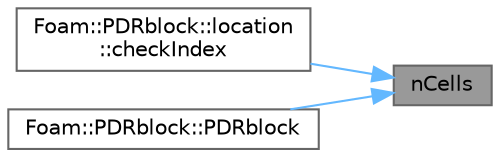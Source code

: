 digraph "nCells"
{
 // LATEX_PDF_SIZE
  bgcolor="transparent";
  edge [fontname=Helvetica,fontsize=10,labelfontname=Helvetica,labelfontsize=10];
  node [fontname=Helvetica,fontsize=10,shape=box,height=0.2,width=0.4];
  rankdir="RL";
  Node1 [id="Node000001",label="nCells",height=0.2,width=0.4,color="gray40", fillcolor="grey60", style="filled", fontcolor="black",tooltip=" "];
  Node1 -> Node2 [id="edge1_Node000001_Node000002",dir="back",color="steelblue1",style="solid",tooltip=" "];
  Node2 [id="Node000002",label="Foam::PDRblock::location\l::checkIndex",height=0.2,width=0.4,color="grey40", fillcolor="white", style="filled",URL="$classFoam_1_1PDRblock_1_1location.html#a336680e795ca49473ebc577f6b1beb3f",tooltip=" "];
  Node1 -> Node3 [id="edge2_Node000001_Node000003",dir="back",color="steelblue1",style="solid",tooltip=" "];
  Node3 [id="Node000003",label="Foam::PDRblock::PDRblock",height=0.2,width=0.4,color="grey40", fillcolor="white", style="filled",URL="$classFoam_1_1PDRblock.html#acb2f3969db5d3484a1e2cc61dea87e8a",tooltip=" "];
}

